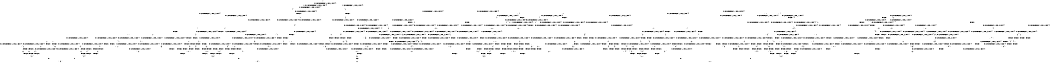 digraph BCG {
size = "7, 10.5";
center = TRUE;
node [shape = circle];
0 [peripheries = 2];
0 -> 1 [label = "EX !0 !ATOMIC_EXCH_BRANCH (1, +1, TRUE, +0, 3, TRUE) !{0}"];
0 -> 2 [label = "EX !2 !ATOMIC_EXCH_BRANCH (1, +0, TRUE, +0, 1, TRUE) !{0}"];
0 -> 3 [label = "EX !1 !ATOMIC_EXCH_BRANCH (1, +1, TRUE, +0, 2, TRUE) !{0}"];
0 -> 4 [label = "EX !0 !ATOMIC_EXCH_BRANCH (1, +1, TRUE, +0, 3, TRUE) !{0}"];
1 -> 5 [label = "EX !2 !ATOMIC_EXCH_BRANCH (1, +0, TRUE, +0, 1, FALSE) !{0}"];
1 -> 6 [label = "EX !1 !ATOMIC_EXCH_BRANCH (1, +1, TRUE, +0, 2, FALSE) !{0}"];
1 -> 7 [label = "TERMINATE !0"];
2 -> 2 [label = "EX !2 !ATOMIC_EXCH_BRANCH (1, +0, TRUE, +0, 1, TRUE) !{0}"];
2 -> 8 [label = "EX !0 !ATOMIC_EXCH_BRANCH (1, +1, TRUE, +0, 3, TRUE) !{0}"];
2 -> 9 [label = "EX !1 !ATOMIC_EXCH_BRANCH (1, +1, TRUE, +0, 2, TRUE) !{0}"];
2 -> 10 [label = "EX !0 !ATOMIC_EXCH_BRANCH (1, +1, TRUE, +0, 3, TRUE) !{0}"];
3 -> 11 [label = "EX !0 !ATOMIC_EXCH_BRANCH (1, +1, TRUE, +0, 3, FALSE) !{0}"];
3 -> 12 [label = "EX !2 !ATOMIC_EXCH_BRANCH (1, +0, TRUE, +0, 1, FALSE) !{0}"];
3 -> 13 [label = "TERMINATE !1"];
3 -> 14 [label = "EX !0 !ATOMIC_EXCH_BRANCH (1, +1, TRUE, +0, 3, FALSE) !{0}"];
4 -> 15 [label = "EX !2 !ATOMIC_EXCH_BRANCH (1, +0, TRUE, +0, 1, FALSE) !{0}"];
4 -> 16 [label = "EX !1 !ATOMIC_EXCH_BRANCH (1, +1, TRUE, +0, 2, FALSE) !{0}"];
4 -> 17 [label = "TERMINATE !0"];
5 -> 18 [label = "EX !1 !ATOMIC_EXCH_BRANCH (1, +1, TRUE, +0, 2, TRUE) !{0}"];
5 -> 19 [label = "TERMINATE !0"];
5 -> 20 [label = "TERMINATE !2"];
6 -> 21 [label = "EX !2 !ATOMIC_EXCH_BRANCH (1, +0, TRUE, +0, 1, FALSE) !{0}"];
6 -> 22 [label = "TERMINATE !0"];
6 -> 23 [label = "TERMINATE !1"];
7 -> 24 [label = "EX !2 !ATOMIC_EXCH_BRANCH (1, +0, TRUE, +0, 1, FALSE) !{1}"];
7 -> 25 [label = "EX !1 !ATOMIC_EXCH_BRANCH (1, +1, TRUE, +0, 2, FALSE) !{1}"];
7 -> 26 [label = "EX !1 !ATOMIC_EXCH_BRANCH (1, +1, TRUE, +0, 2, FALSE) !{1}"];
8 -> 5 [label = "EX !2 !ATOMIC_EXCH_BRANCH (1, +0, TRUE, +0, 1, FALSE) !{0}"];
8 -> 27 [label = "EX !1 !ATOMIC_EXCH_BRANCH (1, +1, TRUE, +0, 2, FALSE) !{0}"];
8 -> 28 [label = "TERMINATE !0"];
9 -> 12 [label = "EX !2 !ATOMIC_EXCH_BRANCH (1, +0, TRUE, +0, 1, FALSE) !{0}"];
9 -> 29 [label = "EX !0 !ATOMIC_EXCH_BRANCH (1, +1, TRUE, +0, 3, FALSE) !{0}"];
9 -> 30 [label = "TERMINATE !1"];
9 -> 31 [label = "EX !0 !ATOMIC_EXCH_BRANCH (1, +1, TRUE, +0, 3, FALSE) !{0}"];
10 -> 15 [label = "EX !2 !ATOMIC_EXCH_BRANCH (1, +0, TRUE, +0, 1, FALSE) !{0}"];
10 -> 32 [label = "EX !1 !ATOMIC_EXCH_BRANCH (1, +1, TRUE, +0, 2, FALSE) !{0}"];
10 -> 33 [label = "TERMINATE !0"];
11 -> 34 [label = "EX !0 !ATOMIC_EXCH_BRANCH (1, +0, TRUE, +1, 1, TRUE) !{0}"];
11 -> 35 [label = "EX !2 !ATOMIC_EXCH_BRANCH (1, +0, TRUE, +0, 1, FALSE) !{0}"];
11 -> 36 [label = "TERMINATE !1"];
11 -> 37 [label = "EX !0 !ATOMIC_EXCH_BRANCH (1, +0, TRUE, +1, 1, TRUE) !{0}"];
12 -> 18 [label = "EX !0 !ATOMIC_EXCH_BRANCH (1, +1, TRUE, +0, 3, TRUE) !{0}"];
12 -> 38 [label = "TERMINATE !2"];
12 -> 39 [label = "TERMINATE !1"];
12 -> 40 [label = "EX !0 !ATOMIC_EXCH_BRANCH (1, +1, TRUE, +0, 3, TRUE) !{0}"];
13 -> 41 [label = "EX !0 !ATOMIC_EXCH_BRANCH (1, +1, TRUE, +0, 3, FALSE) !{1}"];
13 -> 42 [label = "EX !2 !ATOMIC_EXCH_BRANCH (1, +0, TRUE, +0, 1, FALSE) !{1}"];
14 -> 43 [label = "EX !2 !ATOMIC_EXCH_BRANCH (1, +0, TRUE, +0, 1, FALSE) !{0}"];
14 -> 44 [label = "TERMINATE !1"];
14 -> 37 [label = "EX !0 !ATOMIC_EXCH_BRANCH (1, +0, TRUE, +1, 1, TRUE) !{0}"];
15 -> 40 [label = "EX !1 !ATOMIC_EXCH_BRANCH (1, +1, TRUE, +0, 2, TRUE) !{0}"];
15 -> 45 [label = "TERMINATE !0"];
15 -> 46 [label = "TERMINATE !2"];
16 -> 47 [label = "EX !2 !ATOMIC_EXCH_BRANCH (1, +0, TRUE, +0, 1, FALSE) !{0}"];
16 -> 48 [label = "TERMINATE !0"];
16 -> 49 [label = "TERMINATE !1"];
17 -> 50 [label = "EX !2 !ATOMIC_EXCH_BRANCH (1, +0, TRUE, +0, 1, FALSE) !{1}"];
17 -> 51 [label = "EX !1 !ATOMIC_EXCH_BRANCH (1, +1, TRUE, +0, 2, FALSE) !{1}"];
18 -> 52 [label = "TERMINATE !0"];
18 -> 53 [label = "TERMINATE !2"];
18 -> 54 [label = "TERMINATE !1"];
19 -> 55 [label = "EX !1 !ATOMIC_EXCH_BRANCH (1, +1, TRUE, +0, 2, TRUE) !{1}"];
19 -> 56 [label = "TERMINATE !2"];
19 -> 57 [label = "EX !1 !ATOMIC_EXCH_BRANCH (1, +1, TRUE, +0, 2, TRUE) !{1}"];
20 -> 58 [label = "EX !1 !ATOMIC_EXCH_BRANCH (1, +1, TRUE, +0, 2, TRUE) !{1}"];
20 -> 56 [label = "TERMINATE !0"];
20 -> 59 [label = "EX !1 !ATOMIC_EXCH_BRANCH (1, +1, TRUE, +0, 2, TRUE) !{1}"];
21 -> 60 [label = "TERMINATE !0"];
21 -> 61 [label = "TERMINATE !2"];
21 -> 62 [label = "TERMINATE !1"];
22 -> 63 [label = "EX !2 !ATOMIC_EXCH_BRANCH (1, +0, TRUE, +0, 1, FALSE) !{1}"];
22 -> 64 [label = "TERMINATE !1"];
23 -> 65 [label = "EX !2 !ATOMIC_EXCH_BRANCH (1, +0, TRUE, +0, 1, FALSE) !{1}"];
23 -> 64 [label = "TERMINATE !0"];
24 -> 55 [label = "EX !1 !ATOMIC_EXCH_BRANCH (1, +1, TRUE, +0, 2, TRUE) !{1}"];
24 -> 56 [label = "TERMINATE !2"];
24 -> 57 [label = "EX !1 !ATOMIC_EXCH_BRANCH (1, +1, TRUE, +0, 2, TRUE) !{1}"];
25 -> 63 [label = "EX !2 !ATOMIC_EXCH_BRANCH (1, +0, TRUE, +0, 1, FALSE) !{1}"];
25 -> 64 [label = "TERMINATE !1"];
26 -> 66 [label = "EX !2 !ATOMIC_EXCH_BRANCH (1, +0, TRUE, +0, 1, FALSE) !{1}"];
26 -> 67 [label = "TERMINATE !1"];
27 -> 21 [label = "EX !2 !ATOMIC_EXCH_BRANCH (1, +0, TRUE, +0, 1, FALSE) !{0}"];
27 -> 68 [label = "TERMINATE !0"];
27 -> 69 [label = "TERMINATE !1"];
28 -> 70 [label = "EX !1 !ATOMIC_EXCH_BRANCH (1, +1, TRUE, +0, 2, FALSE) !{1}"];
28 -> 24 [label = "EX !2 !ATOMIC_EXCH_BRANCH (1, +0, TRUE, +0, 1, FALSE) !{1}"];
28 -> 71 [label = "EX !1 !ATOMIC_EXCH_BRANCH (1, +1, TRUE, +0, 2, FALSE) !{1}"];
29 -> 72 [label = "EX !0 !ATOMIC_EXCH_BRANCH (1, +0, TRUE, +1, 1, TRUE) !{0}"];
29 -> 35 [label = "EX !2 !ATOMIC_EXCH_BRANCH (1, +0, TRUE, +0, 1, FALSE) !{0}"];
29 -> 73 [label = "TERMINATE !1"];
29 -> 74 [label = "EX !0 !ATOMIC_EXCH_BRANCH (1, +0, TRUE, +1, 1, TRUE) !{0}"];
30 -> 75 [label = "EX !0 !ATOMIC_EXCH_BRANCH (1, +1, TRUE, +0, 3, FALSE) !{1}"];
30 -> 42 [label = "EX !2 !ATOMIC_EXCH_BRANCH (1, +0, TRUE, +0, 1, FALSE) !{1}"];
31 -> 43 [label = "EX !2 !ATOMIC_EXCH_BRANCH (1, +0, TRUE, +0, 1, FALSE) !{0}"];
31 -> 76 [label = "TERMINATE !1"];
31 -> 74 [label = "EX !0 !ATOMIC_EXCH_BRANCH (1, +0, TRUE, +1, 1, TRUE) !{0}"];
32 -> 47 [label = "EX !2 !ATOMIC_EXCH_BRANCH (1, +0, TRUE, +0, 1, FALSE) !{0}"];
32 -> 77 [label = "TERMINATE !0"];
32 -> 78 [label = "TERMINATE !1"];
33 -> 79 [label = "EX !1 !ATOMIC_EXCH_BRANCH (1, +1, TRUE, +0, 2, FALSE) !{1}"];
33 -> 50 [label = "EX !2 !ATOMIC_EXCH_BRANCH (1, +0, TRUE, +0, 1, FALSE) !{1}"];
34 -> 80 [label = "EX !0 !ATOMIC_EXCH_BRANCH (1, +1, TRUE, +0, 3, TRUE) !{0}"];
34 -> 81 [label = "EX !2 !ATOMIC_EXCH_BRANCH (1, +0, TRUE, +0, 1, TRUE) !{0}"];
34 -> 82 [label = "TERMINATE !1"];
34 -> 83 [label = "EX !0 !ATOMIC_EXCH_BRANCH (1, +1, TRUE, +0, 3, TRUE) !{0}"];
35 -> 84 [label = "EX !0 !ATOMIC_EXCH_BRANCH (1, +0, TRUE, +1, 1, FALSE) !{0}"];
35 -> 85 [label = "TERMINATE !2"];
35 -> 86 [label = "TERMINATE !1"];
35 -> 87 [label = "EX !0 !ATOMIC_EXCH_BRANCH (1, +0, TRUE, +1, 1, FALSE) !{0}"];
36 -> 88 [label = "EX !2 !ATOMIC_EXCH_BRANCH (1, +0, TRUE, +0, 1, FALSE) !{1}"];
36 -> 89 [label = "EX !0 !ATOMIC_EXCH_BRANCH (1, +0, TRUE, +1, 1, TRUE) !{1}"];
37 -> 90 [label = "EX !2 !ATOMIC_EXCH_BRANCH (1, +0, TRUE, +0, 1, TRUE) !{0}"];
37 -> 91 [label = "TERMINATE !1"];
37 -> 83 [label = "EX !0 !ATOMIC_EXCH_BRANCH (1, +1, TRUE, +0, 3, TRUE) !{0}"];
38 -> 58 [label = "EX !0 !ATOMIC_EXCH_BRANCH (1, +1, TRUE, +0, 3, TRUE) !{1}"];
38 -> 92 [label = "TERMINATE !1"];
39 -> 93 [label = "EX !0 !ATOMIC_EXCH_BRANCH (1, +1, TRUE, +0, 3, TRUE) !{1}"];
39 -> 92 [label = "TERMINATE !2"];
40 -> 94 [label = "TERMINATE !0"];
40 -> 95 [label = "TERMINATE !2"];
40 -> 96 [label = "TERMINATE !1"];
41 -> 89 [label = "EX !0 !ATOMIC_EXCH_BRANCH (1, +0, TRUE, +1, 1, TRUE) !{1}"];
41 -> 88 [label = "EX !2 !ATOMIC_EXCH_BRANCH (1, +0, TRUE, +0, 1, FALSE) !{1}"];
42 -> 93 [label = "EX !0 !ATOMIC_EXCH_BRANCH (1, +1, TRUE, +0, 3, TRUE) !{1}"];
42 -> 92 [label = "TERMINATE !2"];
43 -> 97 [label = "TERMINATE !2"];
43 -> 98 [label = "TERMINATE !1"];
43 -> 87 [label = "EX !0 !ATOMIC_EXCH_BRANCH (1, +0, TRUE, +1, 1, FALSE) !{0}"];
44 -> 99 [label = "EX !2 !ATOMIC_EXCH_BRANCH (1, +0, TRUE, +0, 1, FALSE) !{1}"];
44 -> 100 [label = "EX !0 !ATOMIC_EXCH_BRANCH (1, +0, TRUE, +1, 1, TRUE) !{1}"];
45 -> 101 [label = "EX !1 !ATOMIC_EXCH_BRANCH (1, +1, TRUE, +0, 2, TRUE) !{1}"];
45 -> 102 [label = "TERMINATE !2"];
46 -> 103 [label = "EX !1 !ATOMIC_EXCH_BRANCH (1, +1, TRUE, +0, 2, TRUE) !{1}"];
46 -> 102 [label = "TERMINATE !0"];
47 -> 104 [label = "TERMINATE !0"];
47 -> 105 [label = "TERMINATE !2"];
47 -> 106 [label = "TERMINATE !1"];
48 -> 107 [label = "EX !2 !ATOMIC_EXCH_BRANCH (1, +0, TRUE, +0, 1, FALSE) !{1}"];
48 -> 108 [label = "TERMINATE !1"];
49 -> 109 [label = "EX !2 !ATOMIC_EXCH_BRANCH (1, +0, TRUE, +0, 1, FALSE) !{1}"];
49 -> 108 [label = "TERMINATE !0"];
50 -> 101 [label = "EX !1 !ATOMIC_EXCH_BRANCH (1, +1, TRUE, +0, 2, TRUE) !{1}"];
50 -> 102 [label = "TERMINATE !2"];
51 -> 107 [label = "EX !2 !ATOMIC_EXCH_BRANCH (1, +0, TRUE, +0, 1, FALSE) !{1}"];
51 -> 108 [label = "TERMINATE !1"];
52 -> 110 [label = "TERMINATE !2"];
52 -> 111 [label = "TERMINATE !1"];
53 -> 110 [label = "TERMINATE !0"];
53 -> 112 [label = "TERMINATE !1"];
54 -> 111 [label = "TERMINATE !0"];
54 -> 112 [label = "TERMINATE !2"];
55 -> 110 [label = "TERMINATE !2"];
55 -> 111 [label = "TERMINATE !1"];
56 -> 113 [label = "EX !1 !ATOMIC_EXCH_BRANCH (1, +1, TRUE, +0, 2, TRUE) !{2}"];
57 -> 114 [label = "TERMINATE !2"];
57 -> 115 [label = "TERMINATE !1"];
58 -> 110 [label = "TERMINATE !0"];
58 -> 112 [label = "TERMINATE !1"];
59 -> 114 [label = "TERMINATE !0"];
59 -> 116 [label = "TERMINATE !1"];
60 -> 117 [label = "TERMINATE !2"];
60 -> 118 [label = "TERMINATE !1"];
61 -> 117 [label = "TERMINATE !0"];
61 -> 119 [label = "TERMINATE !1"];
62 -> 118 [label = "TERMINATE !0"];
62 -> 119 [label = "TERMINATE !2"];
63 -> 117 [label = "TERMINATE !2"];
63 -> 118 [label = "TERMINATE !1"];
64 -> 120 [label = "EX !2 !ATOMIC_EXCH_BRANCH (1, +0, TRUE, +0, 1, FALSE) !{2}"];
64 -> 121 [label = "EX !2 !ATOMIC_EXCH_BRANCH (1, +0, TRUE, +0, 1, FALSE) !{2}"];
65 -> 118 [label = "TERMINATE !0"];
65 -> 119 [label = "TERMINATE !2"];
66 -> 122 [label = "TERMINATE !2"];
66 -> 123 [label = "TERMINATE !1"];
67 -> 124 [label = "EX !2 !ATOMIC_EXCH_BRANCH (1, +0, TRUE, +0, 1, FALSE) !{2}"];
68 -> 125 [label = "TERMINATE !1"];
68 -> 63 [label = "EX !2 !ATOMIC_EXCH_BRANCH (1, +0, TRUE, +0, 1, FALSE) !{1}"];
69 -> 125 [label = "TERMINATE !0"];
69 -> 65 [label = "EX !2 !ATOMIC_EXCH_BRANCH (1, +0, TRUE, +0, 1, FALSE) !{1}"];
70 -> 63 [label = "EX !2 !ATOMIC_EXCH_BRANCH (1, +0, TRUE, +0, 1, FALSE) !{1}"];
70 -> 125 [label = "TERMINATE !1"];
71 -> 66 [label = "EX !2 !ATOMIC_EXCH_BRANCH (1, +0, TRUE, +0, 1, FALSE) !{1}"];
71 -> 126 [label = "TERMINATE !1"];
72 -> 127 [label = "EX !0 !ATOMIC_EXCH_BRANCH (1, +1, TRUE, +0, 3, TRUE) !{0}"];
72 -> 81 [label = "EX !2 !ATOMIC_EXCH_BRANCH (1, +0, TRUE, +0, 1, TRUE) !{0}"];
72 -> 128 [label = "TERMINATE !1"];
72 -> 129 [label = "EX !0 !ATOMIC_EXCH_BRANCH (1, +1, TRUE, +0, 3, TRUE) !{0}"];
73 -> 130 [label = "EX !0 !ATOMIC_EXCH_BRANCH (1, +0, TRUE, +1, 1, TRUE) !{1}"];
73 -> 88 [label = "EX !2 !ATOMIC_EXCH_BRANCH (1, +0, TRUE, +0, 1, FALSE) !{1}"];
74 -> 90 [label = "EX !2 !ATOMIC_EXCH_BRANCH (1, +0, TRUE, +0, 1, TRUE) !{0}"];
74 -> 131 [label = "TERMINATE !1"];
74 -> 129 [label = "EX !0 !ATOMIC_EXCH_BRANCH (1, +1, TRUE, +0, 3, TRUE) !{0}"];
75 -> 130 [label = "EX !0 !ATOMIC_EXCH_BRANCH (1, +0, TRUE, +1, 1, TRUE) !{1}"];
75 -> 88 [label = "EX !2 !ATOMIC_EXCH_BRANCH (1, +0, TRUE, +0, 1, FALSE) !{1}"];
76 -> 132 [label = "EX !0 !ATOMIC_EXCH_BRANCH (1, +0, TRUE, +1, 1, TRUE) !{1}"];
76 -> 99 [label = "EX !2 !ATOMIC_EXCH_BRANCH (1, +0, TRUE, +0, 1, FALSE) !{1}"];
77 -> 133 [label = "TERMINATE !1"];
77 -> 107 [label = "EX !2 !ATOMIC_EXCH_BRANCH (1, +0, TRUE, +0, 1, FALSE) !{1}"];
78 -> 133 [label = "TERMINATE !0"];
78 -> 109 [label = "EX !2 !ATOMIC_EXCH_BRANCH (1, +0, TRUE, +0, 1, FALSE) !{1}"];
79 -> 107 [label = "EX !2 !ATOMIC_EXCH_BRANCH (1, +0, TRUE, +0, 1, FALSE) !{1}"];
79 -> 133 [label = "TERMINATE !1"];
80 -> 21 [label = "EX !2 !ATOMIC_EXCH_BRANCH (1, +0, TRUE, +0, 1, FALSE) !{0}"];
80 -> 22 [label = "TERMINATE !0"];
80 -> 23 [label = "TERMINATE !1"];
81 -> 127 [label = "EX !0 !ATOMIC_EXCH_BRANCH (1, +1, TRUE, +0, 3, TRUE) !{0}"];
81 -> 81 [label = "EX !2 !ATOMIC_EXCH_BRANCH (1, +0, TRUE, +0, 1, TRUE) !{0}"];
81 -> 128 [label = "TERMINATE !1"];
81 -> 129 [label = "EX !0 !ATOMIC_EXCH_BRANCH (1, +1, TRUE, +0, 3, TRUE) !{0}"];
82 -> 134 [label = "EX !2 !ATOMIC_EXCH_BRANCH (1, +0, TRUE, +0, 1, TRUE) !{1}"];
82 -> 135 [label = "EX !0 !ATOMIC_EXCH_BRANCH (1, +1, TRUE, +0, 3, TRUE) !{1}"];
83 -> 47 [label = "EX !2 !ATOMIC_EXCH_BRANCH (1, +0, TRUE, +0, 1, FALSE) !{0}"];
83 -> 48 [label = "TERMINATE !0"];
83 -> 49 [label = "TERMINATE !1"];
84 -> 60 [label = "TERMINATE !0"];
84 -> 61 [label = "TERMINATE !2"];
84 -> 62 [label = "TERMINATE !1"];
85 -> 136 [label = "TERMINATE !1"];
85 -> 137 [label = "EX !0 !ATOMIC_EXCH_BRANCH (1, +0, TRUE, +1, 1, FALSE) !{1}"];
86 -> 136 [label = "TERMINATE !2"];
86 -> 138 [label = "EX !0 !ATOMIC_EXCH_BRANCH (1, +0, TRUE, +1, 1, FALSE) !{1}"];
87 -> 104 [label = "TERMINATE !0"];
87 -> 105 [label = "TERMINATE !2"];
87 -> 106 [label = "TERMINATE !1"];
88 -> 138 [label = "EX !0 !ATOMIC_EXCH_BRANCH (1, +0, TRUE, +1, 1, FALSE) !{1}"];
88 -> 136 [label = "TERMINATE !2"];
89 -> 135 [label = "EX !0 !ATOMIC_EXCH_BRANCH (1, +1, TRUE, +0, 3, TRUE) !{1}"];
89 -> 134 [label = "EX !2 !ATOMIC_EXCH_BRANCH (1, +0, TRUE, +0, 1, TRUE) !{1}"];
90 -> 90 [label = "EX !2 !ATOMIC_EXCH_BRANCH (1, +0, TRUE, +0, 1, TRUE) !{0}"];
90 -> 131 [label = "TERMINATE !1"];
90 -> 129 [label = "EX !0 !ATOMIC_EXCH_BRANCH (1, +1, TRUE, +0, 3, TRUE) !{0}"];
91 -> 139 [label = "EX !2 !ATOMIC_EXCH_BRANCH (1, +0, TRUE, +0, 1, TRUE) !{1}"];
91 -> 140 [label = "EX !0 !ATOMIC_EXCH_BRANCH (1, +1, TRUE, +0, 3, TRUE) !{1}"];
92 -> 141 [label = "EX !0 !ATOMIC_EXCH_BRANCH (1, +1, TRUE, +0, 3, TRUE) !{2}"];
93 -> 111 [label = "TERMINATE !0"];
93 -> 112 [label = "TERMINATE !2"];
94 -> 142 [label = "TERMINATE !2"];
94 -> 143 [label = "TERMINATE !1"];
95 -> 142 [label = "TERMINATE !0"];
95 -> 144 [label = "TERMINATE !1"];
96 -> 143 [label = "TERMINATE !0"];
96 -> 144 [label = "TERMINATE !2"];
97 -> 145 [label = "TERMINATE !1"];
97 -> 146 [label = "EX !0 !ATOMIC_EXCH_BRANCH (1, +0, TRUE, +1, 1, FALSE) !{1}"];
98 -> 145 [label = "TERMINATE !2"];
98 -> 147 [label = "EX !0 !ATOMIC_EXCH_BRANCH (1, +0, TRUE, +1, 1, FALSE) !{1}"];
99 -> 147 [label = "EX !0 !ATOMIC_EXCH_BRANCH (1, +0, TRUE, +1, 1, FALSE) !{1}"];
99 -> 145 [label = "TERMINATE !2"];
100 -> 140 [label = "EX !0 !ATOMIC_EXCH_BRANCH (1, +1, TRUE, +0, 3, TRUE) !{1}"];
100 -> 139 [label = "EX !2 !ATOMIC_EXCH_BRANCH (1, +0, TRUE, +0, 1, TRUE) !{1}"];
101 -> 142 [label = "TERMINATE !2"];
101 -> 143 [label = "TERMINATE !1"];
102 -> 148 [label = "EX !1 !ATOMIC_EXCH_BRANCH (1, +1, TRUE, +0, 2, TRUE) !{2}"];
103 -> 142 [label = "TERMINATE !0"];
103 -> 144 [label = "TERMINATE !1"];
104 -> 149 [label = "TERMINATE !2"];
104 -> 150 [label = "TERMINATE !1"];
105 -> 149 [label = "TERMINATE !0"];
105 -> 151 [label = "TERMINATE !1"];
106 -> 150 [label = "TERMINATE !0"];
106 -> 151 [label = "TERMINATE !2"];
107 -> 149 [label = "TERMINATE !2"];
107 -> 150 [label = "TERMINATE !1"];
108 -> 152 [label = "EX !2 !ATOMIC_EXCH_BRANCH (1, +0, TRUE, +0, 1, FALSE) !{2}"];
109 -> 150 [label = "TERMINATE !0"];
109 -> 151 [label = "TERMINATE !2"];
110 -> 153 [label = "TERMINATE !1"];
111 -> 153 [label = "TERMINATE !2"];
112 -> 153 [label = "TERMINATE !0"];
113 -> 153 [label = "TERMINATE !1"];
114 -> 154 [label = "TERMINATE !1"];
115 -> 154 [label = "TERMINATE !2"];
116 -> 154 [label = "TERMINATE !0"];
117 -> 155 [label = "TERMINATE !1"];
118 -> 155 [label = "TERMINATE !2"];
119 -> 155 [label = "TERMINATE !0"];
120 -> 155 [label = "TERMINATE !2"];
121 -> 156 [label = "TERMINATE !2"];
122 -> 157 [label = "TERMINATE !1"];
123 -> 157 [label = "TERMINATE !2"];
124 -> 157 [label = "TERMINATE !2"];
125 -> 120 [label = "EX !2 !ATOMIC_EXCH_BRANCH (1, +0, TRUE, +0, 1, FALSE) !{2}"];
125 -> 121 [label = "EX !2 !ATOMIC_EXCH_BRANCH (1, +0, TRUE, +0, 1, FALSE) !{2}"];
126 -> 124 [label = "EX !2 !ATOMIC_EXCH_BRANCH (1, +0, TRUE, +0, 1, FALSE) !{2}"];
127 -> 21 [label = "EX !2 !ATOMIC_EXCH_BRANCH (1, +0, TRUE, +0, 1, FALSE) !{0}"];
127 -> 68 [label = "TERMINATE !0"];
127 -> 69 [label = "TERMINATE !1"];
128 -> 158 [label = "EX !0 !ATOMIC_EXCH_BRANCH (1, +1, TRUE, +0, 3, TRUE) !{1}"];
128 -> 134 [label = "EX !2 !ATOMIC_EXCH_BRANCH (1, +0, TRUE, +0, 1, TRUE) !{1}"];
129 -> 47 [label = "EX !2 !ATOMIC_EXCH_BRANCH (1, +0, TRUE, +0, 1, FALSE) !{0}"];
129 -> 77 [label = "TERMINATE !0"];
129 -> 78 [label = "TERMINATE !1"];
130 -> 158 [label = "EX !0 !ATOMIC_EXCH_BRANCH (1, +1, TRUE, +0, 3, TRUE) !{1}"];
130 -> 134 [label = "EX !2 !ATOMIC_EXCH_BRANCH (1, +0, TRUE, +0, 1, TRUE) !{1}"];
131 -> 159 [label = "EX !0 !ATOMIC_EXCH_BRANCH (1, +1, TRUE, +0, 3, TRUE) !{1}"];
131 -> 139 [label = "EX !2 !ATOMIC_EXCH_BRANCH (1, +0, TRUE, +0, 1, TRUE) !{1}"];
132 -> 159 [label = "EX !0 !ATOMIC_EXCH_BRANCH (1, +1, TRUE, +0, 3, TRUE) !{1}"];
132 -> 139 [label = "EX !2 !ATOMIC_EXCH_BRANCH (1, +0, TRUE, +0, 1, TRUE) !{1}"];
133 -> 152 [label = "EX !2 !ATOMIC_EXCH_BRANCH (1, +0, TRUE, +0, 1, FALSE) !{2}"];
134 -> 158 [label = "EX !0 !ATOMIC_EXCH_BRANCH (1, +1, TRUE, +0, 3, TRUE) !{1}"];
134 -> 134 [label = "EX !2 !ATOMIC_EXCH_BRANCH (1, +0, TRUE, +0, 1, TRUE) !{1}"];
135 -> 65 [label = "EX !2 !ATOMIC_EXCH_BRANCH (1, +0, TRUE, +0, 1, FALSE) !{1}"];
135 -> 64 [label = "TERMINATE !0"];
136 -> 160 [label = "EX !0 !ATOMIC_EXCH_BRANCH (1, +0, TRUE, +1, 1, FALSE) !{2}"];
137 -> 117 [label = "TERMINATE !0"];
137 -> 119 [label = "TERMINATE !1"];
138 -> 118 [label = "TERMINATE !0"];
138 -> 119 [label = "TERMINATE !2"];
139 -> 159 [label = "EX !0 !ATOMIC_EXCH_BRANCH (1, +1, TRUE, +0, 3, TRUE) !{1}"];
139 -> 139 [label = "EX !2 !ATOMIC_EXCH_BRANCH (1, +0, TRUE, +0, 1, TRUE) !{1}"];
140 -> 109 [label = "EX !2 !ATOMIC_EXCH_BRANCH (1, +0, TRUE, +0, 1, FALSE) !{1}"];
140 -> 108 [label = "TERMINATE !0"];
141 -> 153 [label = "TERMINATE !0"];
142 -> 161 [label = "TERMINATE !1"];
143 -> 161 [label = "TERMINATE !2"];
144 -> 161 [label = "TERMINATE !0"];
145 -> 162 [label = "EX !0 !ATOMIC_EXCH_BRANCH (1, +0, TRUE, +1, 1, FALSE) !{2}"];
146 -> 149 [label = "TERMINATE !0"];
146 -> 151 [label = "TERMINATE !1"];
147 -> 150 [label = "TERMINATE !0"];
147 -> 151 [label = "TERMINATE !2"];
148 -> 161 [label = "TERMINATE !1"];
149 -> 163 [label = "TERMINATE !1"];
150 -> 163 [label = "TERMINATE !2"];
151 -> 163 [label = "TERMINATE !0"];
152 -> 163 [label = "TERMINATE !2"];
153 -> 164 [label = "exit"];
154 -> 165 [label = "exit"];
155 -> 164 [label = "exit"];
156 -> 166 [label = "exit"];
157 -> 165 [label = "exit"];
158 -> 65 [label = "EX !2 !ATOMIC_EXCH_BRANCH (1, +0, TRUE, +0, 1, FALSE) !{1}"];
158 -> 125 [label = "TERMINATE !0"];
159 -> 109 [label = "EX !2 !ATOMIC_EXCH_BRANCH (1, +0, TRUE, +0, 1, FALSE) !{1}"];
159 -> 133 [label = "TERMINATE !0"];
160 -> 155 [label = "TERMINATE !0"];
161 -> 167 [label = "exit"];
162 -> 163 [label = "TERMINATE !0"];
163 -> 167 [label = "exit"];
}
